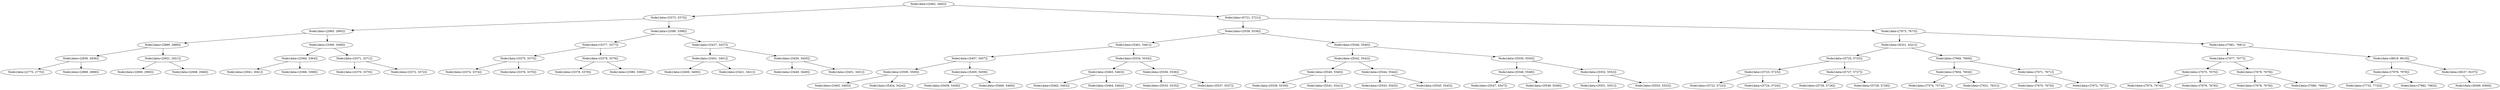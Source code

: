 digraph G{
1103748956 [label="Node{data=[3492, 3492]}"]
1103748956 -> 633218717
633218717 [label="Node{data=[3373, 3373]}"]
633218717 -> 2118686543
2118686543 [label="Node{data=[2965, 2965]}"]
2118686543 -> 1376123253
1376123253 [label="Node{data=[2889, 2889]}"]
1376123253 -> 1564077910
1564077910 [label="Node{data=[2836, 2836]}"]
1564077910 -> 157790370
157790370 [label="Node{data=[2775, 2775]}"]
1564077910 -> 858762286
858762286 [label="Node{data=[2868, 2868]}"]
1376123253 -> 1310467439
1310467439 [label="Node{data=[2921, 2921]}"]
1310467439 -> 1548562597
1548562597 [label="Node{data=[2900, 2900]}"]
1310467439 -> 1755019566
1755019566 [label="Node{data=[2948, 2948]}"]
2118686543 -> 639362767
639362767 [label="Node{data=[3369, 3369]}"]
639362767 -> 159619134
159619134 [label="Node{data=[3364, 3364]}"]
159619134 -> 1014909363
1014909363 [label="Node{data=[3041, 3041]}"]
159619134 -> 262083867
262083867 [label="Node{data=[3368, 3368]}"]
639362767 -> 1993062329
1993062329 [label="Node{data=[3371, 3371]}"]
1993062329 -> 1671201590
1671201590 [label="Node{data=[3370, 3370]}"]
1993062329 -> 761363751
761363751 [label="Node{data=[3372, 3372]}"]
633218717 -> 1512145501
1512145501 [label="Node{data=[3399, 3399]}"]
1512145501 -> 1912373471
1912373471 [label="Node{data=[3377, 3377]}"]
1912373471 -> 1987979493
1987979493 [label="Node{data=[3375, 3375]}"]
1987979493 -> 1355873096
1355873096 [label="Node{data=[3374, 3374]}"]
1987979493 -> 112572517
112572517 [label="Node{data=[3376, 3376]}"]
1912373471 -> 324676116
324676116 [label="Node{data=[3379, 3379]}"]
324676116 -> 342098330
342098330 [label="Node{data=[3378, 3378]}"]
324676116 -> 1127850725
1127850725 [label="Node{data=[3380, 3380]}"]
1512145501 -> 1751407735
1751407735 [label="Node{data=[3437, 3437]}"]
1751407735 -> 707576293
707576293 [label="Node{data=[3401, 3401]}"]
707576293 -> 519073259
519073259 [label="Node{data=[3400, 3400]}"]
707576293 -> 282118746
282118746 [label="Node{data=[3421, 3421]}"]
1751407735 -> 1520282579
1520282579 [label="Node{data=[3450, 3450]}"]
1520282579 -> 376601228
376601228 [label="Node{data=[3449, 3449]}"]
1520282579 -> 191943324
191943324 [label="Node{data=[3451, 3451]}"]
1103748956 -> 493116338
493116338 [label="Node{data=[5721, 5721]}"]
493116338 -> 714123518
714123518 [label="Node{data=[5538, 5538]}"]
714123518 -> 800264506
800264506 [label="Node{data=[5461, 5461]}"]
800264506 -> 576377442
576377442 [label="Node{data=[5457, 5457]}"]
576377442 -> 501003344
501003344 [label="Node{data=[3500, 3500]}"]
501003344 -> 849619021
849619021 [label="Node{data=[3493, 3493]}"]
501003344 -> 95016418
95016418 [label="Node{data=[5424, 5424]}"]
576377442 -> 1897193207
1897193207 [label="Node{data=[5459, 5459]}"]
1897193207 -> 152214193
152214193 [label="Node{data=[5458, 5458]}"]
1897193207 -> 451362206
451362206 [label="Node{data=[5460, 5460]}"]
800264506 -> 1370160613
1370160613 [label="Node{data=[5534, 5534]}"]
1370160613 -> 111047233
111047233 [label="Node{data=[5463, 5463]}"]
111047233 -> 465876785
465876785 [label="Node{data=[5462, 5462]}"]
111047233 -> 955019802
955019802 [label="Node{data=[5464, 5464]}"]
1370160613 -> 1051714871
1051714871 [label="Node{data=[5536, 5536]}"]
1051714871 -> 1272354009
1272354009 [label="Node{data=[5535, 5535]}"]
1051714871 -> 1972756397
1972756397 [label="Node{data=[5537, 5537]}"]
714123518 -> 783421351
783421351 [label="Node{data=[5546, 5546]}"]
783421351 -> 1869992219
1869992219 [label="Node{data=[5542, 5542]}"]
1869992219 -> 284881008
284881008 [label="Node{data=[5540, 5540]}"]
284881008 -> 1263091061
1263091061 [label="Node{data=[5539, 5539]}"]
284881008 -> 1966656652
1966656652 [label="Node{data=[5541, 5541]}"]
1869992219 -> 872687161
872687161 [label="Node{data=[5544, 5544]}"]
872687161 -> 1933191609
1933191609 [label="Node{data=[5543, 5543]}"]
872687161 -> 1905922110
1905922110 [label="Node{data=[5545, 5545]}"]
783421351 -> 1123413549
1123413549 [label="Node{data=[5550, 5550]}"]
1123413549 -> 1473592740
1473592740 [label="Node{data=[5548, 5548]}"]
1473592740 -> 1962975494
1962975494 [label="Node{data=[5547, 5547]}"]
1473592740 -> 1421493368
1421493368 [label="Node{data=[5549, 5549]}"]
1123413549 -> 970148932
970148932 [label="Node{data=[5552, 5552]}"]
970148932 -> 1192591047
1192591047 [label="Node{data=[5551, 5551]}"]
970148932 -> 938340274
938340274 [label="Node{data=[5553, 5553]}"]
493116338 -> 838001843
838001843 [label="Node{data=[7673, 7673]}"]
838001843 -> 308297637
308297637 [label="Node{data=[6321, 6321]}"]
308297637 -> 2121242728
2121242728 [label="Node{data=[5725, 5725]}"]
2121242728 -> 640116840
640116840 [label="Node{data=[5723, 5723]}"]
640116840 -> 5687139
5687139 [label="Node{data=[5722, 5722]}"]
640116840 -> 332946907
332946907 [label="Node{data=[5724, 5724]}"]
2121242728 -> 301349648
301349648 [label="Node{data=[5727, 5727]}"]
301349648 -> 210728302
210728302 [label="Node{data=[5726, 5726]}"]
301349648 -> 987022915
987022915 [label="Node{data=[5728, 5728]}"]
308297637 -> 1806922311
1806922311 [label="Node{data=[7669, 7669]}"]
1806922311 -> 1262348954
1262348954 [label="Node{data=[7604, 7604]}"]
1262348954 -> 1013895830
1013895830 [label="Node{data=[7574, 7574]}"]
1262348954 -> 538246534
538246534 [label="Node{data=[7631, 7631]}"]
1806922311 -> 1355125385
1355125385 [label="Node{data=[7671, 7671]}"]
1355125385 -> 1955126065
1955126065 [label="Node{data=[7670, 7670]}"]
1355125385 -> 1052269908
1052269908 [label="Node{data=[7672, 7672]}"]
838001843 -> 969371592
969371592 [label="Node{data=[7681, 7681]}"]
969371592 -> 1164637091
1164637091 [label="Node{data=[7677, 7677]}"]
1164637091 -> 2005530988
2005530988 [label="Node{data=[7675, 7675]}"]
2005530988 -> 187123764
187123764 [label="Node{data=[7674, 7674]}"]
2005530988 -> 152887223
152887223 [label="Node{data=[7676, 7676]}"]
1164637091 -> 469357276
469357276 [label="Node{data=[7679, 7679]}"]
469357276 -> 587405910
587405910 [label="Node{data=[7678, 7678]}"]
469357276 -> 307532010
307532010 [label="Node{data=[7680, 7680]}"]
969371592 -> 2111444080
2111444080 [label="Node{data=[8919, 8919]}"]
2111444080 -> 685786661
685786661 [label="Node{data=[7978, 7978]}"]
685786661 -> 319436997
319436997 [label="Node{data=[7732, 7732]}"]
685786661 -> 628042126
628042126 [label="Node{data=[7983, 7983]}"]
2111444080 -> 146526407
146526407 [label="Node{data=[9237, 9237]}"]
146526407 -> 574647963
574647963 [label="Node{data=[9369, 9369]}"]
}